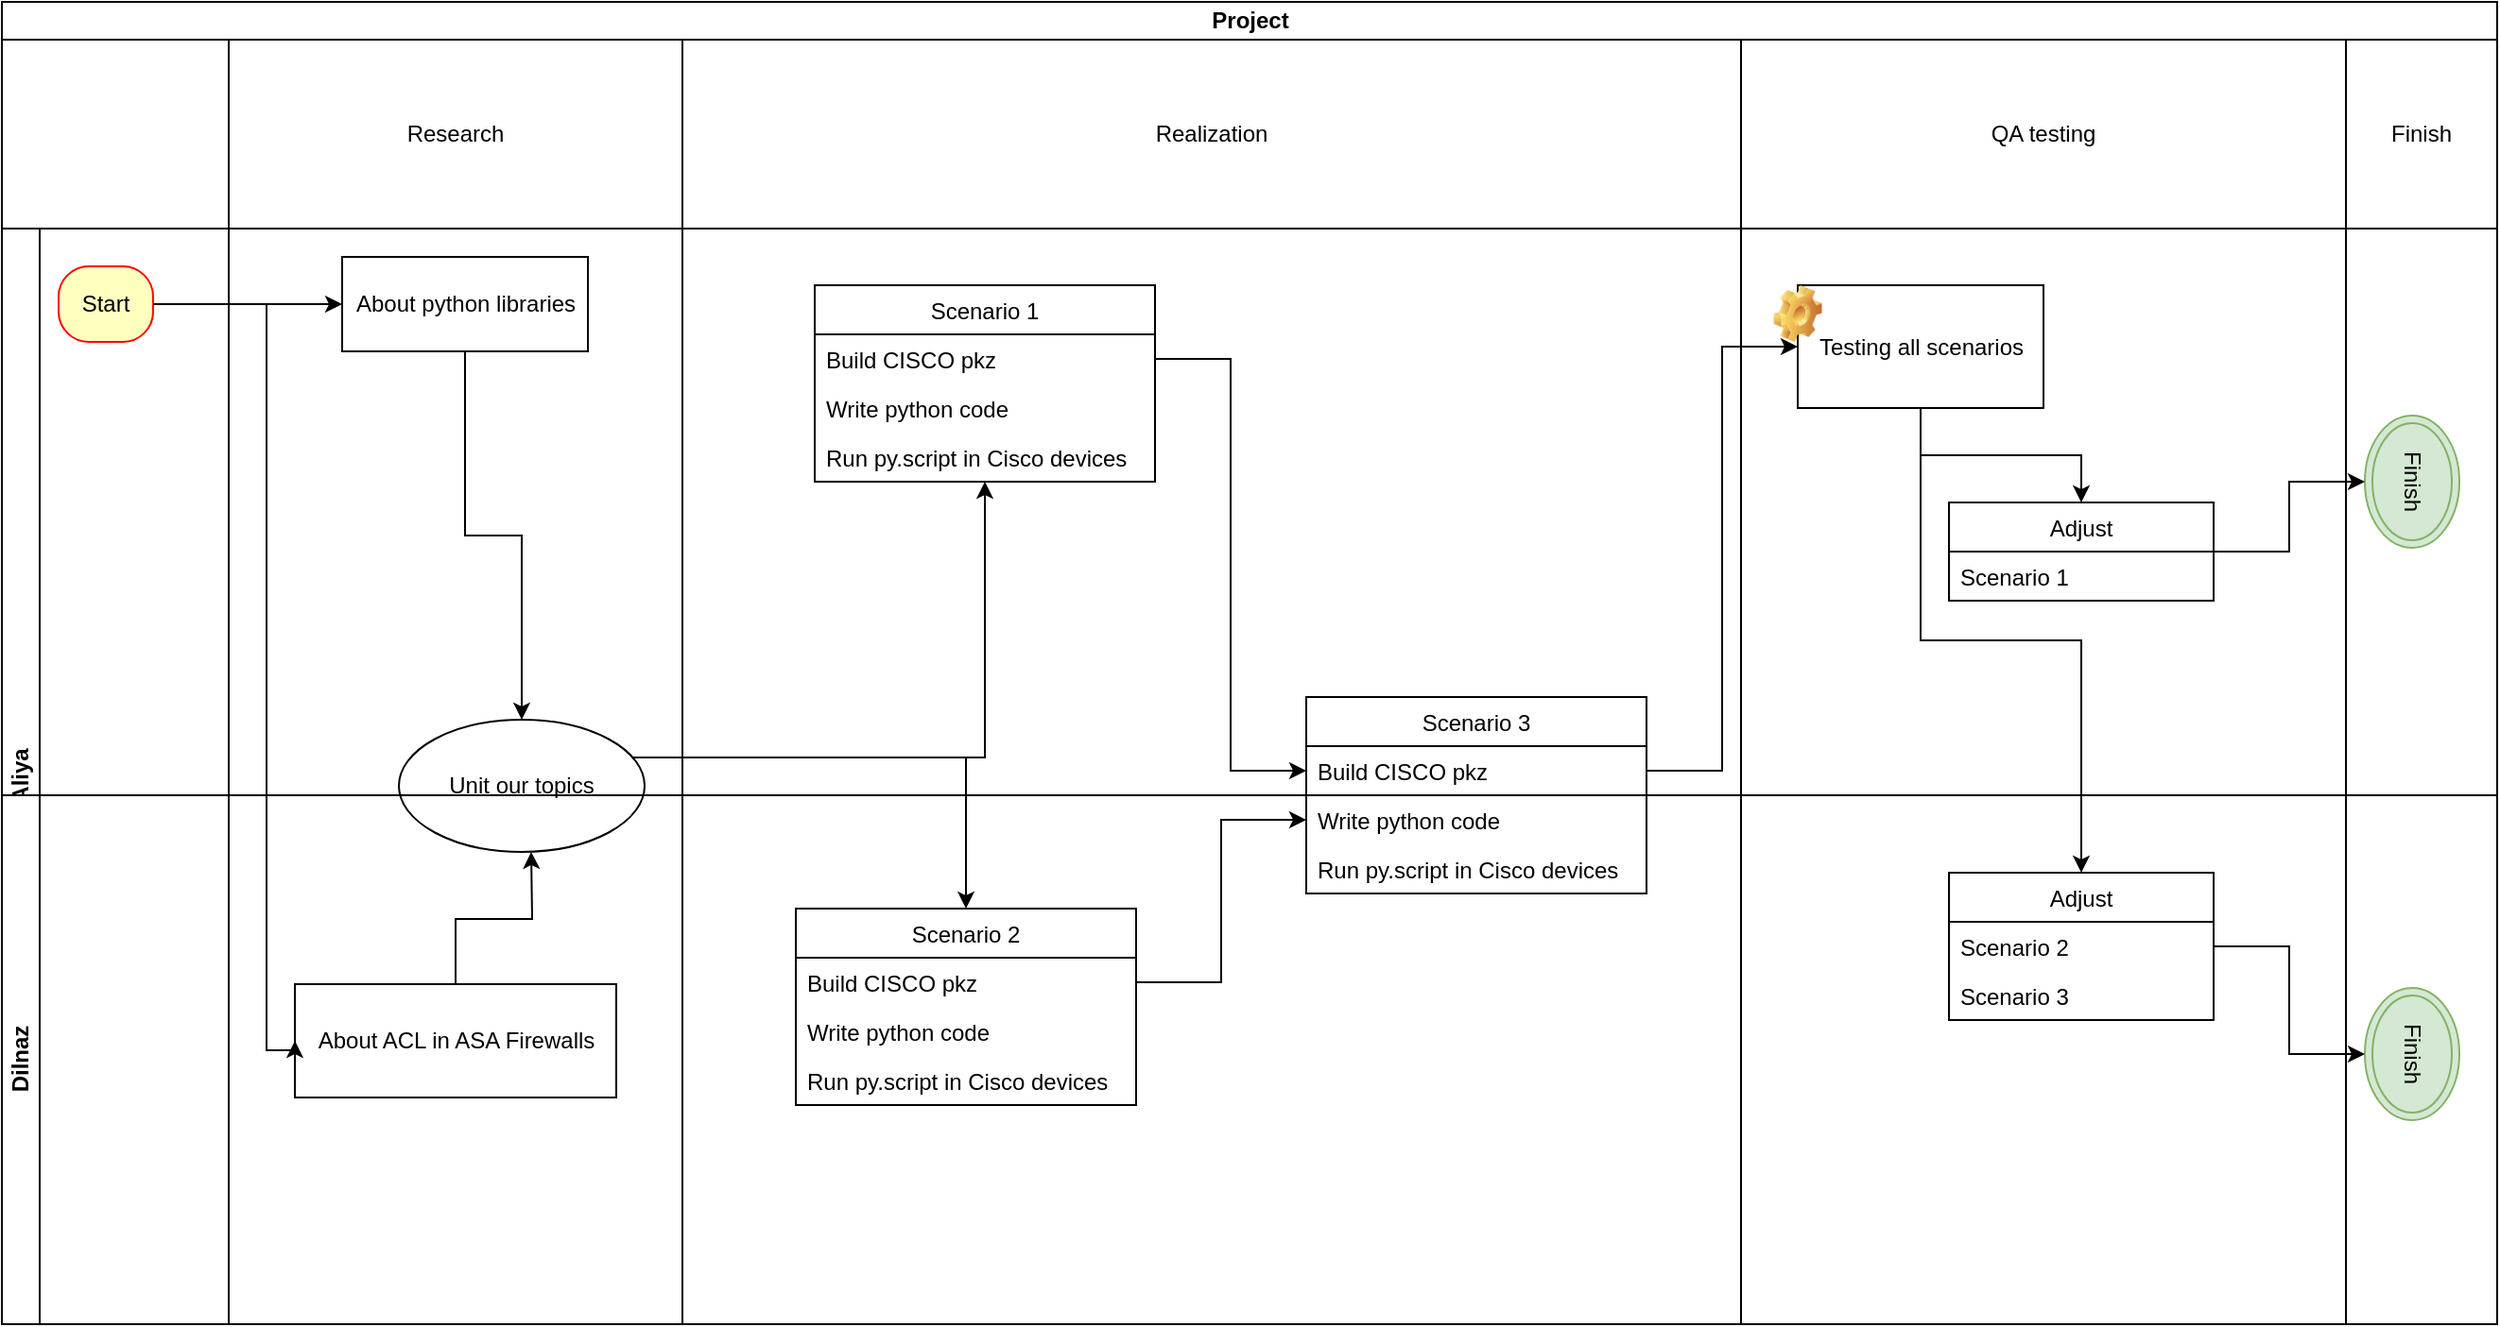 <mxfile version="12.1.3" pages="1"><diagram id="bCKqaJjNITrMEjxtboPD" name="Page-1"><mxGraphModel dx="1412" dy="755" grid="1" gridSize="10" guides="1" tooltips="1" connect="1" arrows="1" fold="1" page="1" pageScale="1" pageWidth="827" pageHeight="1169" math="0" shadow="0"><root><mxCell id="0"/><mxCell id="1" parent="0"/><mxCell id="3yevbhEePwGhvUOzKmZg-89" value="" style="group" vertex="1" connectable="0" parent="1"><mxGeometry x="40" y="40" width="1320" height="700" as="geometry"/></mxCell><mxCell id="3yevbhEePwGhvUOzKmZg-37" value="" style="group;movable=0;resizable=0;rotatable=0;deletable=0;editable=0;connectable=0;" vertex="1" connectable="0" parent="3yevbhEePwGhvUOzKmZg-89"><mxGeometry width="1320" height="700" as="geometry"/></mxCell><mxCell id="3yevbhEePwGhvUOzKmZg-8" value="Project" style="swimlane;html=1;childLayout=stackLayout;resizeParent=1;resizeParentMax=0;horizontal=1;startSize=20;horizontalStack=0;movable=0;resizable=0;rotatable=0;deletable=0;editable=0;connectable=0;" vertex="1" parent="3yevbhEePwGhvUOzKmZg-37"><mxGeometry width="1320" height="700" as="geometry"/></mxCell><mxCell id="3yevbhEePwGhvUOzKmZg-24" value="" style="shape=partialRectangle;whiteSpace=wrap;html=1;top=0;bottom=0;fillColor=none;movable=0;resizable=0;rotatable=0;deletable=0;editable=0;connectable=0;" vertex="1" parent="3yevbhEePwGhvUOzKmZg-8"><mxGeometry y="20" width="1320" height="100" as="geometry"/></mxCell><mxCell id="3yevbhEePwGhvUOzKmZg-9" value="Aliya" style="swimlane;html=1;startSize=20;horizontal=0;movable=0;resizable=0;rotatable=0;deletable=0;editable=0;connectable=0;" vertex="1" parent="3yevbhEePwGhvUOzKmZg-8"><mxGeometry y="120" width="1320" height="580" as="geometry"/></mxCell><mxCell id="3yevbhEePwGhvUOzKmZg-16" value="" style="shape=partialRectangle;whiteSpace=wrap;html=1;top=0;bottom=0;fillColor=none;movable=0;resizable=0;rotatable=0;deletable=0;editable=0;connectable=0;" vertex="1" parent="3yevbhEePwGhvUOzKmZg-9"><mxGeometry x="120" width="240" height="300" as="geometry"/></mxCell><mxCell id="3yevbhEePwGhvUOzKmZg-32" value="" style="shape=partialRectangle;whiteSpace=wrap;html=1;top=0;bottom=0;fillColor=none;movable=0;resizable=0;rotatable=0;deletable=0;editable=0;connectable=0;" vertex="1" parent="3yevbhEePwGhvUOzKmZg-9"><mxGeometry x="360" width="560" height="300" as="geometry"/></mxCell><mxCell id="3yevbhEePwGhvUOzKmZg-44" value="Start" style="rounded=1;whiteSpace=wrap;html=1;arcSize=40;fontColor=#000000;fillColor=#ffffc0;strokeColor=#ff0000;" vertex="1" parent="3yevbhEePwGhvUOzKmZg-9"><mxGeometry x="30" y="20" width="50" height="40" as="geometry"/></mxCell><mxCell id="3yevbhEePwGhvUOzKmZg-53" style="edgeStyle=orthogonalEdgeStyle;rounded=0;orthogonalLoop=1;jettySize=auto;html=1;exitX=0.5;exitY=1;exitDx=0;exitDy=0;entryX=0.5;entryY=0;entryDx=0;entryDy=0;" edge="1" parent="3yevbhEePwGhvUOzKmZg-9" source="3yevbhEePwGhvUOzKmZg-48" target="3yevbhEePwGhvUOzKmZg-52"><mxGeometry relative="1" as="geometry"/></mxCell><mxCell id="3yevbhEePwGhvUOzKmZg-48" value="About python libraries" style="html=1;" vertex="1" parent="3yevbhEePwGhvUOzKmZg-9"><mxGeometry x="180" y="15" width="130" height="50" as="geometry"/></mxCell><mxCell id="3yevbhEePwGhvUOzKmZg-47" style="edgeStyle=orthogonalEdgeStyle;rounded=0;orthogonalLoop=1;jettySize=auto;html=1;entryX=0;entryY=0.5;entryDx=0;entryDy=0;" edge="1" parent="3yevbhEePwGhvUOzKmZg-9" source="3yevbhEePwGhvUOzKmZg-44" target="3yevbhEePwGhvUOzKmZg-48"><mxGeometry relative="1" as="geometry"><mxPoint x="180" y="40" as="targetPoint"/></mxGeometry></mxCell><mxCell id="3yevbhEePwGhvUOzKmZg-79" style="edgeStyle=orthogonalEdgeStyle;rounded=0;orthogonalLoop=1;jettySize=auto;html=1;" edge="1" parent="3yevbhEePwGhvUOzKmZg-9" source="3yevbhEePwGhvUOzKmZg-52" target="3yevbhEePwGhvUOzKmZg-71"><mxGeometry relative="1" as="geometry"><Array as="points"><mxPoint x="520" y="280"/></Array></mxGeometry></mxCell><mxCell id="3yevbhEePwGhvUOzKmZg-52" value="Unit our topics" style="ellipse;whiteSpace=wrap;html=1;" vertex="1" parent="3yevbhEePwGhvUOzKmZg-9"><mxGeometry x="210" y="260" width="130" height="70" as="geometry"/></mxCell><mxCell id="3yevbhEePwGhvUOzKmZg-63" value="" style="shape=partialRectangle;whiteSpace=wrap;html=1;top=0;bottom=0;fillColor=none;" vertex="1" parent="3yevbhEePwGhvUOzKmZg-9"><mxGeometry x="360" y="300" width="560" height="280" as="geometry"/></mxCell><mxCell id="3yevbhEePwGhvUOzKmZg-64" value="" style="shape=partialRectangle;whiteSpace=wrap;html=1;top=0;bottom=0;fillColor=none;container=1;" vertex="1" parent="3yevbhEePwGhvUOzKmZg-9"><mxGeometry x="920" width="320" height="580" as="geometry"/></mxCell><mxCell id="3yevbhEePwGhvUOzKmZg-98" style="edgeStyle=orthogonalEdgeStyle;rounded=0;orthogonalLoop=1;jettySize=auto;html=1;" edge="1" parent="3yevbhEePwGhvUOzKmZg-64" source="3yevbhEePwGhvUOzKmZg-91" target="3yevbhEePwGhvUOzKmZg-94"><mxGeometry relative="1" as="geometry"/></mxCell><mxCell id="3yevbhEePwGhvUOzKmZg-91" value="Testing all scenarios" style="html=1;" vertex="1" parent="3yevbhEePwGhvUOzKmZg-64"><mxGeometry x="30" y="30" width="130" height="65" as="geometry"/></mxCell><mxCell id="3yevbhEePwGhvUOzKmZg-94" value="Adjust" style="swimlane;fontStyle=0;childLayout=stackLayout;horizontal=1;startSize=26;fillColor=none;horizontalStack=0;resizeParent=1;resizeParentMax=0;resizeLast=0;collapsible=1;marginBottom=0;" vertex="1" parent="3yevbhEePwGhvUOzKmZg-64"><mxGeometry x="110" y="145" width="140" height="52" as="geometry"/></mxCell><mxCell id="3yevbhEePwGhvUOzKmZg-95" value="Scenario 1" style="text;strokeColor=none;fillColor=none;align=left;verticalAlign=top;spacingLeft=4;spacingRight=4;overflow=hidden;rotatable=0;points=[[0,0.5],[1,0.5]];portConstraint=eastwest;" vertex="1" parent="3yevbhEePwGhvUOzKmZg-94"><mxGeometry y="26" width="140" height="26" as="geometry"/></mxCell><mxCell id="3yevbhEePwGhvUOzKmZg-107" value="" style="shape=image;html=1;verticalLabelPosition=bottom;labelBackgroundColor=#ffffff;verticalAlign=top;imageAspect=1;aspect=fixed;image=img/clipart/Gear_128x128.png" vertex="1" parent="3yevbhEePwGhvUOzKmZg-64"><mxGeometry x="17" y="30" width="26" height="30" as="geometry"/></mxCell><mxCell id="3yevbhEePwGhvUOzKmZg-71" value="Scenario 1" style="swimlane;fontStyle=0;childLayout=stackLayout;horizontal=1;startSize=26;fillColor=none;horizontalStack=0;resizeParent=1;resizeParentMax=0;resizeLast=0;collapsible=1;marginBottom=0;" vertex="1" parent="3yevbhEePwGhvUOzKmZg-9"><mxGeometry x="430" y="30" width="180" height="104" as="geometry"/></mxCell><mxCell id="3yevbhEePwGhvUOzKmZg-72" value="Build CISCO pkz" style="text;strokeColor=none;fillColor=none;align=left;verticalAlign=top;spacingLeft=4;spacingRight=4;overflow=hidden;rotatable=0;points=[[0,0.5],[1,0.5]];portConstraint=eastwest;" vertex="1" parent="3yevbhEePwGhvUOzKmZg-71"><mxGeometry y="26" width="180" height="26" as="geometry"/></mxCell><mxCell id="3yevbhEePwGhvUOzKmZg-73" value="Write python code" style="text;strokeColor=none;fillColor=none;align=left;verticalAlign=top;spacingLeft=4;spacingRight=4;overflow=hidden;rotatable=0;points=[[0,0.5],[1,0.5]];portConstraint=eastwest;" vertex="1" parent="3yevbhEePwGhvUOzKmZg-71"><mxGeometry y="52" width="180" height="26" as="geometry"/></mxCell><mxCell id="3yevbhEePwGhvUOzKmZg-74" value="Run py.script in Cisco devices" style="text;strokeColor=none;fillColor=none;align=left;verticalAlign=top;spacingLeft=4;spacingRight=4;overflow=hidden;rotatable=0;points=[[0,0.5],[1,0.5]];portConstraint=eastwest;" vertex="1" parent="3yevbhEePwGhvUOzKmZg-71"><mxGeometry y="78" width="180" height="26" as="geometry"/></mxCell><mxCell id="3yevbhEePwGhvUOzKmZg-75" value="Scenario 2" style="swimlane;fontStyle=0;childLayout=stackLayout;horizontal=1;startSize=26;fillColor=none;horizontalStack=0;resizeParent=1;resizeParentMax=0;resizeLast=0;collapsible=1;marginBottom=0;" vertex="1" parent="3yevbhEePwGhvUOzKmZg-9"><mxGeometry x="420" y="360" width="180" height="104" as="geometry"/></mxCell><mxCell id="3yevbhEePwGhvUOzKmZg-76" value="Build CISCO pkz" style="text;strokeColor=none;fillColor=none;align=left;verticalAlign=top;spacingLeft=4;spacingRight=4;overflow=hidden;rotatable=0;points=[[0,0.5],[1,0.5]];portConstraint=eastwest;" vertex="1" parent="3yevbhEePwGhvUOzKmZg-75"><mxGeometry y="26" width="180" height="26" as="geometry"/></mxCell><mxCell id="3yevbhEePwGhvUOzKmZg-77" value="Write python code" style="text;strokeColor=none;fillColor=none;align=left;verticalAlign=top;spacingLeft=4;spacingRight=4;overflow=hidden;rotatable=0;points=[[0,0.5],[1,0.5]];portConstraint=eastwest;" vertex="1" parent="3yevbhEePwGhvUOzKmZg-75"><mxGeometry y="52" width="180" height="26" as="geometry"/></mxCell><mxCell id="3yevbhEePwGhvUOzKmZg-78" value="Run py.script in Cisco devices" style="text;strokeColor=none;fillColor=none;align=left;verticalAlign=top;spacingLeft=4;spacingRight=4;overflow=hidden;rotatable=0;points=[[0,0.5],[1,0.5]];portConstraint=eastwest;" vertex="1" parent="3yevbhEePwGhvUOzKmZg-75"><mxGeometry y="78" width="180" height="26" as="geometry"/></mxCell><mxCell id="3yevbhEePwGhvUOzKmZg-66" style="edgeStyle=orthogonalEdgeStyle;rounded=0;orthogonalLoop=1;jettySize=auto;html=1;entryX=0.5;entryY=0;entryDx=0;entryDy=0;" edge="1" parent="3yevbhEePwGhvUOzKmZg-9" source="3yevbhEePwGhvUOzKmZg-52" target="3yevbhEePwGhvUOzKmZg-75"><mxGeometry relative="1" as="geometry"><mxPoint x="500" y="360" as="targetPoint"/><Array as="points"><mxPoint x="510" y="280"/></Array></mxGeometry></mxCell><mxCell id="3yevbhEePwGhvUOzKmZg-80" value="Scenario 3" style="swimlane;fontStyle=0;childLayout=stackLayout;horizontal=1;startSize=26;fillColor=none;horizontalStack=0;resizeParent=1;resizeParentMax=0;resizeLast=0;collapsible=1;marginBottom=0;" vertex="1" parent="3yevbhEePwGhvUOzKmZg-9"><mxGeometry x="690" y="248" width="180" height="104" as="geometry"/></mxCell><mxCell id="3yevbhEePwGhvUOzKmZg-81" value="Build CISCO pkz" style="text;strokeColor=none;fillColor=none;align=left;verticalAlign=top;spacingLeft=4;spacingRight=4;overflow=hidden;rotatable=0;points=[[0,0.5],[1,0.5]];portConstraint=eastwest;" vertex="1" parent="3yevbhEePwGhvUOzKmZg-80"><mxGeometry y="26" width="180" height="26" as="geometry"/></mxCell><mxCell id="3yevbhEePwGhvUOzKmZg-82" value="Write python code" style="text;strokeColor=none;fillColor=none;align=left;verticalAlign=top;spacingLeft=4;spacingRight=4;overflow=hidden;rotatable=0;points=[[0,0.5],[1,0.5]];portConstraint=eastwest;" vertex="1" parent="3yevbhEePwGhvUOzKmZg-80"><mxGeometry y="52" width="180" height="26" as="geometry"/></mxCell><mxCell id="3yevbhEePwGhvUOzKmZg-83" value="Run py.script in Cisco devices" style="text;strokeColor=none;fillColor=none;align=left;verticalAlign=top;spacingLeft=4;spacingRight=4;overflow=hidden;rotatable=0;points=[[0,0.5],[1,0.5]];portConstraint=eastwest;" vertex="1" parent="3yevbhEePwGhvUOzKmZg-80"><mxGeometry y="78" width="180" height="26" as="geometry"/></mxCell><mxCell id="3yevbhEePwGhvUOzKmZg-84" style="edgeStyle=orthogonalEdgeStyle;rounded=0;orthogonalLoop=1;jettySize=auto;html=1;entryX=0;entryY=0.5;entryDx=0;entryDy=0;" edge="1" parent="3yevbhEePwGhvUOzKmZg-9" source="3yevbhEePwGhvUOzKmZg-72" target="3yevbhEePwGhvUOzKmZg-81"><mxGeometry relative="1" as="geometry"/></mxCell><mxCell id="3yevbhEePwGhvUOzKmZg-85" style="edgeStyle=orthogonalEdgeStyle;rounded=0;orthogonalLoop=1;jettySize=auto;html=1;" edge="1" parent="3yevbhEePwGhvUOzKmZg-9" source="3yevbhEePwGhvUOzKmZg-76" target="3yevbhEePwGhvUOzKmZg-82"><mxGeometry relative="1" as="geometry"/></mxCell><mxCell id="3yevbhEePwGhvUOzKmZg-93" style="edgeStyle=orthogonalEdgeStyle;rounded=0;orthogonalLoop=1;jettySize=auto;html=1;entryX=0;entryY=0.5;entryDx=0;entryDy=0;" edge="1" parent="3yevbhEePwGhvUOzKmZg-9" source="3yevbhEePwGhvUOzKmZg-81" target="3yevbhEePwGhvUOzKmZg-91"><mxGeometry relative="1" as="geometry"/></mxCell><mxCell id="3yevbhEePwGhvUOzKmZg-108" value="Finish" style="ellipse;shape=doubleEllipse;whiteSpace=wrap;html=1;fillColor=#d5e8d4;strokeColor=#82b366;rotation=90;" vertex="1" parent="3yevbhEePwGhvUOzKmZg-9"><mxGeometry x="1240" y="109" width="70" height="50" as="geometry"/></mxCell><mxCell id="3yevbhEePwGhvUOzKmZg-109" value="Finish" style="ellipse;shape=doubleEllipse;whiteSpace=wrap;html=1;fillColor=#d5e8d4;strokeColor=#82b366;rotation=90;" vertex="1" parent="3yevbhEePwGhvUOzKmZg-9"><mxGeometry x="1240" y="412" width="70" height="50" as="geometry"/></mxCell><mxCell id="3yevbhEePwGhvUOzKmZg-111" style="edgeStyle=orthogonalEdgeStyle;rounded=0;orthogonalLoop=1;jettySize=auto;html=1;entryX=0.5;entryY=1;entryDx=0;entryDy=0;" edge="1" parent="3yevbhEePwGhvUOzKmZg-9" source="3yevbhEePwGhvUOzKmZg-94" target="3yevbhEePwGhvUOzKmZg-108"><mxGeometry relative="1" as="geometry"/></mxCell><mxCell id="3yevbhEePwGhvUOzKmZg-10" value="Dilnaz" style="swimlane;html=1;startSize=20;horizontal=0;movable=0;resizable=0;rotatable=0;deletable=0;editable=0;connectable=0;" vertex="1" parent="3yevbhEePwGhvUOzKmZg-8"><mxGeometry y="420" width="1320" height="280" as="geometry"/></mxCell><mxCell id="3yevbhEePwGhvUOzKmZg-17" value="" style="shape=partialRectangle;whiteSpace=wrap;html=1;top=0;bottom=0;fillColor=none;movable=0;resizable=0;rotatable=0;deletable=0;editable=0;connectable=0;" vertex="1" parent="3yevbhEePwGhvUOzKmZg-10"><mxGeometry x="120" width="240" height="280" as="geometry"/></mxCell><mxCell id="3yevbhEePwGhvUOzKmZg-49" value="About ACL in ASA Firewalls" style="html=1;" vertex="1" parent="3yevbhEePwGhvUOzKmZg-10"><mxGeometry x="155" y="100" width="170" height="60" as="geometry"/></mxCell><mxCell id="3yevbhEePwGhvUOzKmZg-99" value="Adjust" style="swimlane;fontStyle=0;childLayout=stackLayout;horizontal=1;startSize=26;fillColor=none;horizontalStack=0;resizeParent=1;resizeParentMax=0;resizeLast=0;collapsible=1;marginBottom=0;" vertex="1" parent="3yevbhEePwGhvUOzKmZg-10"><mxGeometry x="1030" y="41" width="140" height="78" as="geometry"/></mxCell><mxCell id="3yevbhEePwGhvUOzKmZg-100" value="Scenario 2" style="text;strokeColor=none;fillColor=none;align=left;verticalAlign=top;spacingLeft=4;spacingRight=4;overflow=hidden;rotatable=0;points=[[0,0.5],[1,0.5]];portConstraint=eastwest;" vertex="1" parent="3yevbhEePwGhvUOzKmZg-99"><mxGeometry y="26" width="140" height="26" as="geometry"/></mxCell><mxCell id="3yevbhEePwGhvUOzKmZg-101" value="Scenario 3" style="text;strokeColor=none;fillColor=none;align=left;verticalAlign=top;spacingLeft=4;spacingRight=4;overflow=hidden;rotatable=0;points=[[0,0.5],[1,0.5]];portConstraint=eastwest;" vertex="1" parent="3yevbhEePwGhvUOzKmZg-99"><mxGeometry y="52" width="140" height="26" as="geometry"/></mxCell><mxCell id="3yevbhEePwGhvUOzKmZg-46" style="edgeStyle=orthogonalEdgeStyle;rounded=0;orthogonalLoop=1;jettySize=auto;html=1;entryX=0;entryY=0.5;entryDx=0;entryDy=0;" edge="1" parent="3yevbhEePwGhvUOzKmZg-8" source="3yevbhEePwGhvUOzKmZg-44" target="3yevbhEePwGhvUOzKmZg-49"><mxGeometry relative="1" as="geometry"><mxPoint x="180" y="560" as="targetPoint"/><Array as="points"><mxPoint x="140" y="160"/><mxPoint x="140" y="555"/></Array></mxGeometry></mxCell><mxCell id="3yevbhEePwGhvUOzKmZg-103" style="edgeStyle=orthogonalEdgeStyle;rounded=0;orthogonalLoop=1;jettySize=auto;html=1;" edge="1" parent="3yevbhEePwGhvUOzKmZg-8" source="3yevbhEePwGhvUOzKmZg-91" target="3yevbhEePwGhvUOzKmZg-99"><mxGeometry relative="1" as="geometry"/></mxCell><mxCell id="3yevbhEePwGhvUOzKmZg-110" style="edgeStyle=orthogonalEdgeStyle;rounded=0;orthogonalLoop=1;jettySize=auto;html=1;entryX=0.5;entryY=1;entryDx=0;entryDy=0;" edge="1" parent="3yevbhEePwGhvUOzKmZg-8" source="3yevbhEePwGhvUOzKmZg-99" target="3yevbhEePwGhvUOzKmZg-109"><mxGeometry relative="1" as="geometry"/></mxCell><mxCell id="3yevbhEePwGhvUOzKmZg-28" value="Research" style="shape=partialRectangle;whiteSpace=wrap;html=1;top=0;bottom=0;fillColor=none;movable=0;resizable=0;rotatable=0;deletable=0;editable=0;connectable=0;" vertex="1" parent="3yevbhEePwGhvUOzKmZg-37"><mxGeometry x="120" y="20" width="240" height="100" as="geometry"/></mxCell><mxCell id="3yevbhEePwGhvUOzKmZg-29" value="Realization" style="shape=partialRectangle;whiteSpace=wrap;html=1;top=0;bottom=0;fillColor=none;movable=0;resizable=0;rotatable=0;deletable=0;editable=0;connectable=0;" vertex="1" parent="3yevbhEePwGhvUOzKmZg-37"><mxGeometry x="360" y="20" width="560" height="100" as="geometry"/></mxCell><mxCell id="3yevbhEePwGhvUOzKmZg-30" value="QA testing" style="shape=partialRectangle;whiteSpace=wrap;html=1;top=0;bottom=0;fillColor=none;movable=0;resizable=0;rotatable=0;deletable=0;editable=0;connectable=0;" vertex="1" parent="3yevbhEePwGhvUOzKmZg-37"><mxGeometry x="920" y="20" width="320" height="100" as="geometry"/></mxCell><mxCell id="3yevbhEePwGhvUOzKmZg-31" value="Finish" style="shape=partialRectangle;whiteSpace=wrap;html=1;top=0;bottom=0;fillColor=none;movable=0;resizable=0;rotatable=0;deletable=0;editable=0;connectable=0;" vertex="1" parent="3yevbhEePwGhvUOzKmZg-37"><mxGeometry x="1240" y="20" width="80" height="100" as="geometry"/></mxCell><mxCell id="3yevbhEePwGhvUOzKmZg-54" style="edgeStyle=orthogonalEdgeStyle;rounded=0;orthogonalLoop=1;jettySize=auto;html=1;exitX=0.5;exitY=0;exitDx=0;exitDy=0;" edge="1" parent="3yevbhEePwGhvUOzKmZg-89" source="3yevbhEePwGhvUOzKmZg-49"><mxGeometry relative="1" as="geometry"><mxPoint x="280" y="450" as="targetPoint"/></mxGeometry></mxCell></root></mxGraphModel></diagram></mxfile>